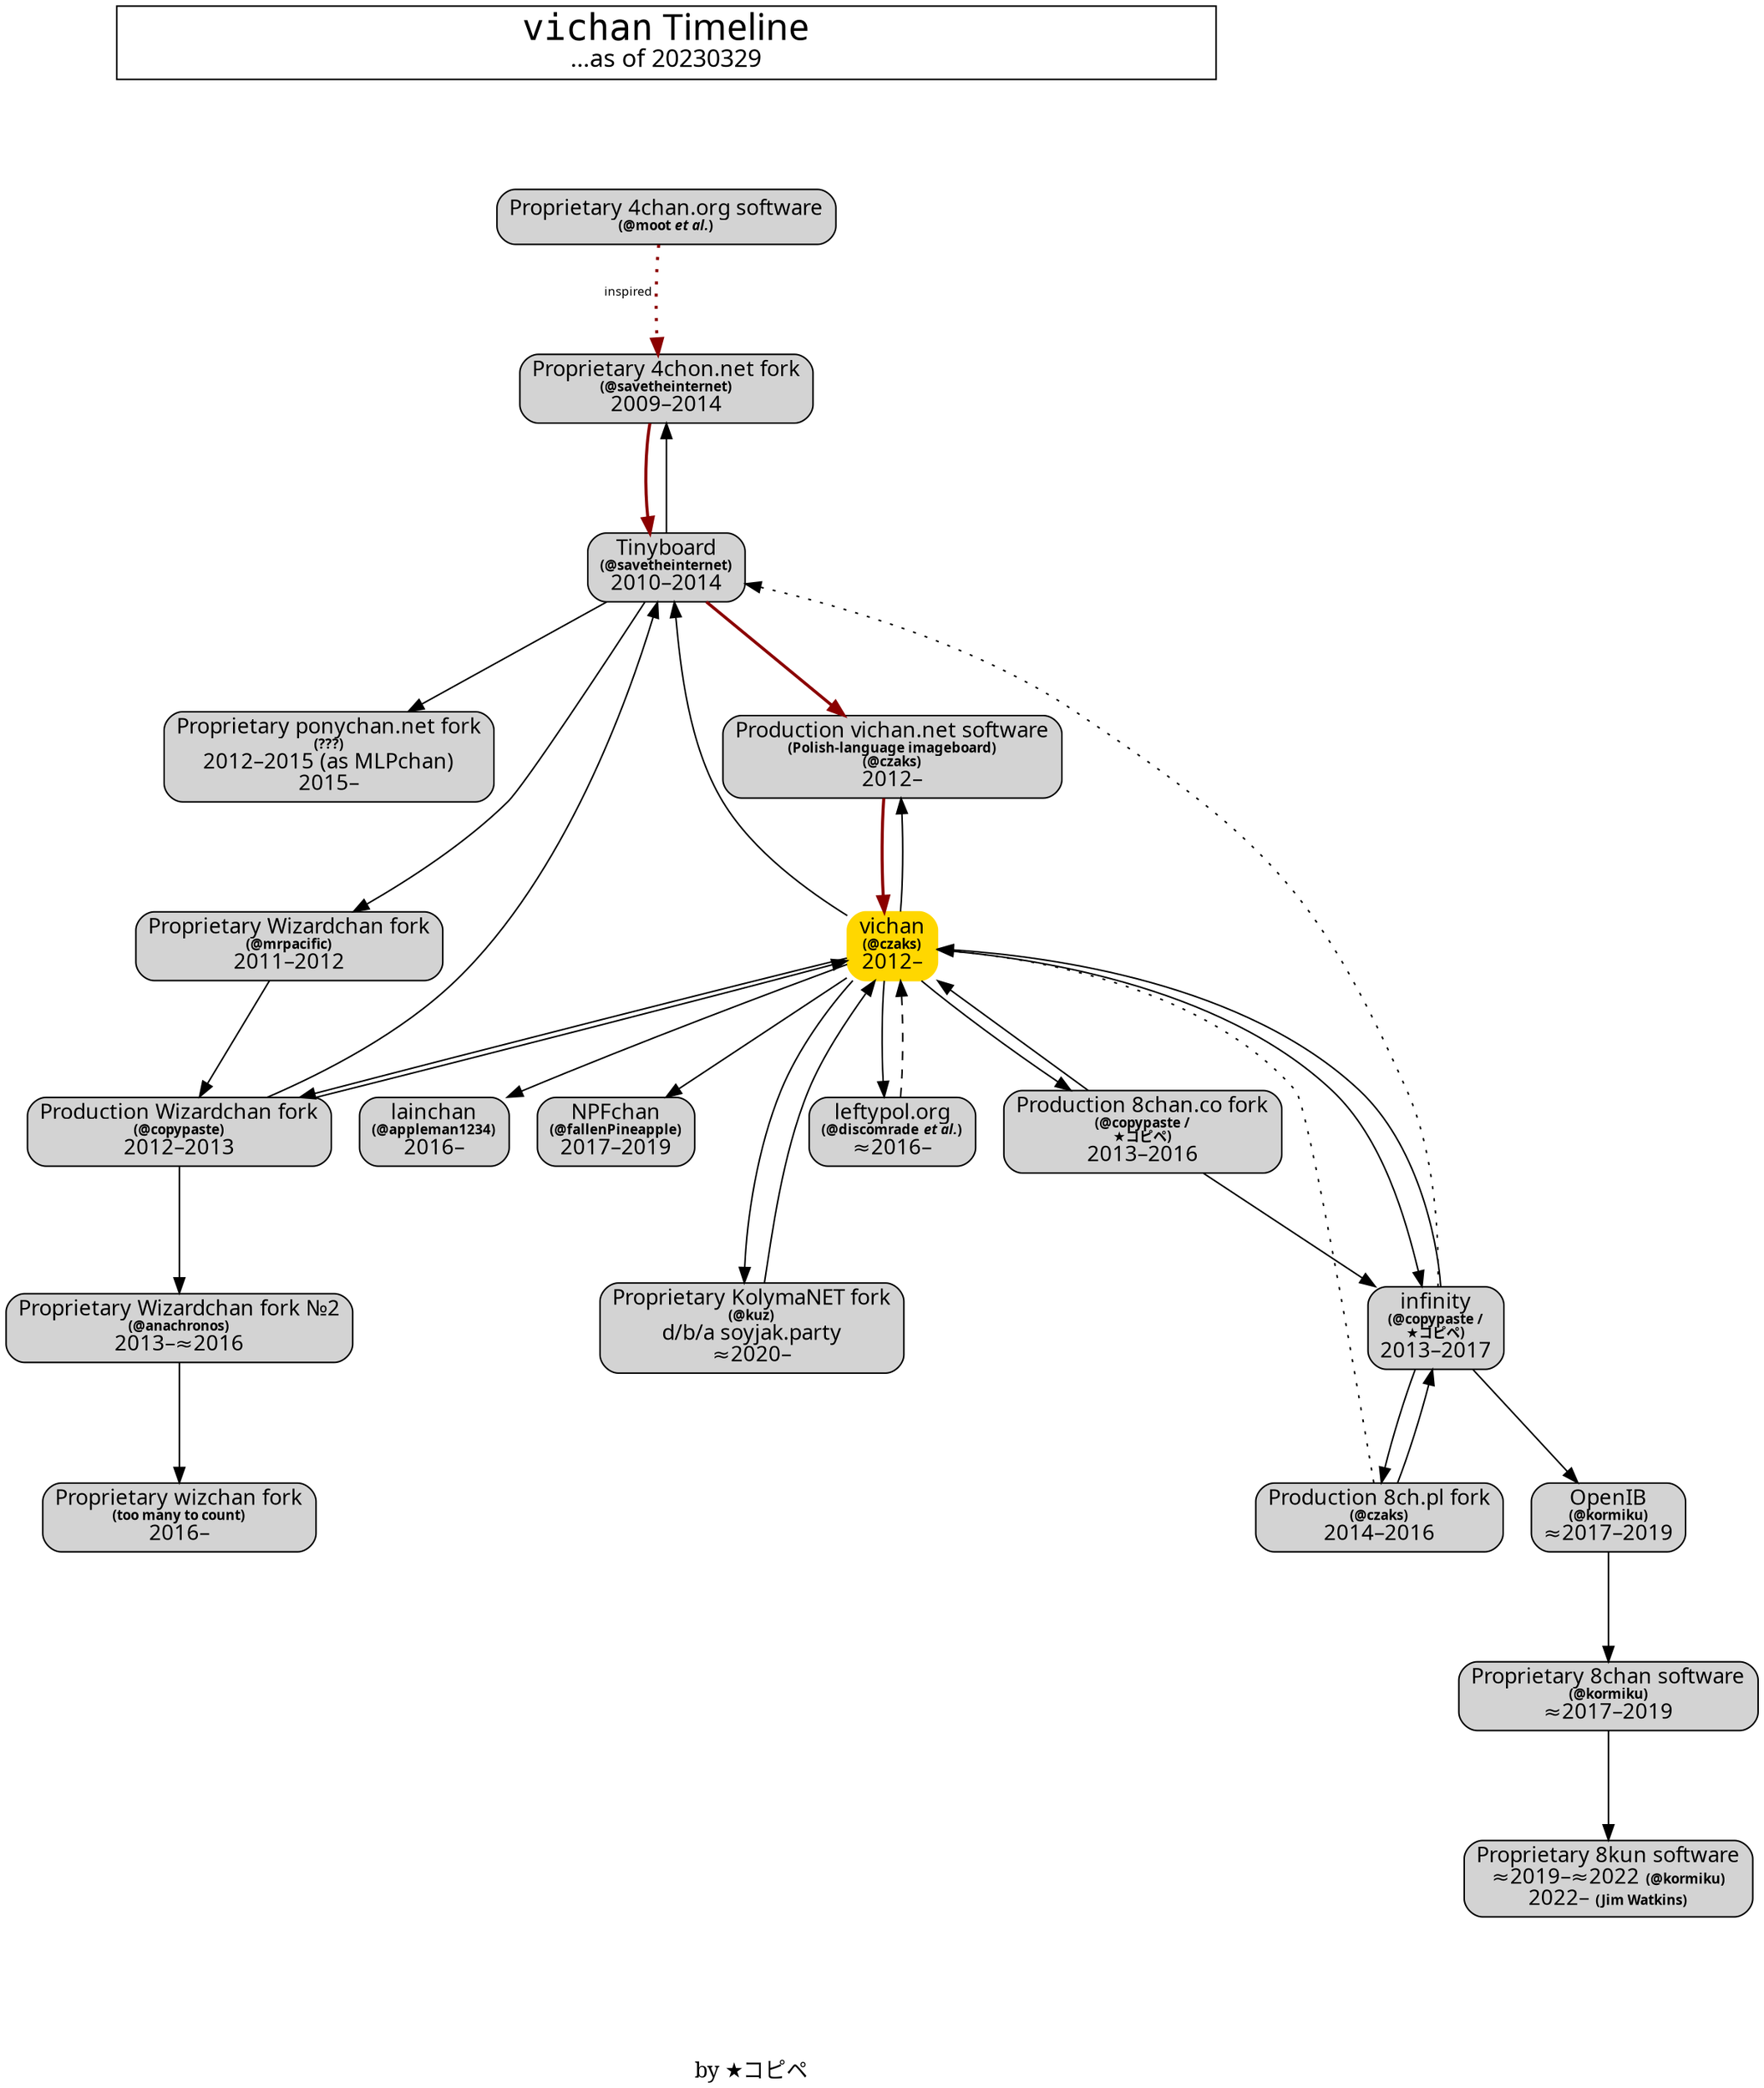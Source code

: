 digraph {
  graph [ranksep=1,
         overlap=false];
  fontname="sans-serif";
  subgraph main {
    edge [fontname="sans-serif", fontsize=8];
    node [fontname="sans-serif",
          shape=box,
          style="rounded,filled"
    ];
    fourchan [label=<Proprietary 4chan.org software<BR/><B><FONT POINT-SIZE="9">(@moot&nbsp;<I>et al.</I>)</FONT></B><BR/>>];
    fourchan -> fourchon [xlabel=<inspired&nbsp;>, style=dotted, penwidth=2, color=darkred];
    fourchon  [label=<Proprietary 4chon.net fork<BR/><B><FONT POINT-SIZE="9">(@savetheinternet)</FONT></B><BR/>2009–2014>];
    fourchon -> tb [penwidth=2, color=darkred];
    tb  [label=<Tinyboard<BR/><B><FONT POINT-SIZE="9">(@savetheinternet)</FONT></B><BR/>2010–2014>];
    tb -> fourchon;
    ponychan  [label=<Proprietary ponychan.net fork<BR/><B><FONT POINT-SIZE="9">(???)</FONT></B><BR/>2012–2015 (as MLPchan)<BR/>2015–>];
    tb -> ponychan;
    wiz [label=<Proprietary Wizardchan fork<BR/><B><FONT POINT-SIZE="9">(@mrpacific)</FONT></B><BR/>2011–2012>];
    tb -> wiz;
    wizk [label=<Production Wizardchan fork<BR/><B><FONT POINT-SIZE="9">(@copypaste)</FONT></B><BR/>2012–2013>];
    wiz -> wizk;
    wizk -> tb;
    wizk -> vichan;
    vichan -> wizk;
    wizana [label=<Proprietary Wizardchan fork №2<BR/><B><FONT POINT-SIZE="9">(@anachronos)</FONT></B><BR/>2013–≈2016>];
    wizk -> wizana;
    wizchan [label=<Proprietary wizchan fork<BR/><B><FONT POINT-SIZE="9">(too many to count)</FONT></B><BR/>2016–>];
    wizana -> wizchan;
    vichan  [color=gold,
      label=<vichan<BR/><B><FONT POINT-SIZE="9">(@czaks)</FONT></B><BR/>2012–>];
    vichannet  [label=<Production vichan.net software<BR/><B><FONT POINT-SIZE="9">(Polish-language imageboard)<BR/>(@czaks)</FONT></B><BR/>2012–>];
    tb -> vichannet [penwidth=2, color=darkred];
    vichan -> tb;
    vichan -> vichannet;
    leftypol  [label=<leftypol.org<BR/><B><FONT POINT-SIZE="9">(@discomrade&nbsp;<I>et al.</I>)</FONT></B><BR/>≈2016–>];
    vichan -> leftypol;
    inf  [label=<infinity<BR/><B><FONT POINT-SIZE="9">(@copypaste /<BR/>★コピペ)</FONT></B><BR/>2013–2017>];
    vichan -> inf;
    infco  [label=<Production 8chan.co fork<BR/><B><FONT POINT-SIZE="9">(@copypaste /<BR/>★コピペ)</FONT></B><BR/>2013–2016>];
    vichan -> infco;
    lc  [label=<lainchan<BR/><B><FONT POINT-SIZE="9">(@appleman1234)</FONT></B><BR/>2016–>];
    vichan -> lc;
    npf  [label=<NPFchan<BR/><B><FONT POINT-SIZE="9">(@fallenPineapple)</FONT></B><BR/>2017–2019>];
    vichan -> npf;
    kuz  [label=<Proprietary KolymaNET fork<BR/><B><FONT POINT-SIZE="9">(@kuz)</FONT></B><BR/>d/b/a soyjak.party<BR/>≈2020–>];
    vichan -> kuz;
    vichannet -> vichan [color=darkred, penwidth=2];
    leftypol -> vichan  [style=dashed];
    inf -> tb  [style=dotted];
    inf -> vichan;
    infpl  [label=<Production 8ch.pl fork<BR/><B><FONT POINT-SIZE="9">(@czaks)</FONT></B><BR/>2014–2016>];
    inf -> infpl;
    oib  [label=<OpenIB<BR/><B><FONT POINT-SIZE="9">(@kormiku)</FONT></B><BR/>≈2017–2019>];
    inf -> oib;
    infco -> vichan  [rank=min];
    infco -> inf;
    infpl -> vichan  [style=dotted];
    infpl -> inf;
    e8ch  [label=<Proprietary 8chan software<BR/><B><FONT POINT-SIZE="9">(@kormiku)</FONT></B><BR/>≈2017–2019>];
    oib -> e8ch;
    e8kun  [label=<Proprietary 8kun software<BR/>≈2019–≈2022&nbsp;<B><FONT POINT-SIZE="9">(@kormiku)</FONT></B><BR/>2022–&nbsp;<B><FONT POINT-SIZE="9">(Jim Watkins)</FONT></B>>];
    e8ch -> e8kun;
    kuz -> vichan;
  }
  subgraph B {
    subgraph title {
      TITLE  [fontname="sans-serif",
        fontsize=16,
        label=<<FONT POINT-SIZE="24"><FONT FACE="monospace">vichan</FONT>&nbsp;Timeline</FONT><BR/>…as of 20230329>,
        shape=box,
        width=10];
    }
    subgraph sig {
      graph [rank=sink];
      SIG  [label=<<FONT FACE="serif">by ★コピペ</FONT>>,
        labelloc=b,
        shape=none];
    }
    {
      TITLE -> fourchan -> fourchon -> tb -> vichan -> infco -> kuz -> SIG [arrowhead=0,
                                                                            penwidth=0,
                                                                            weight=max];
    }
  }
}

// vim: ts=2 sw=2 et
